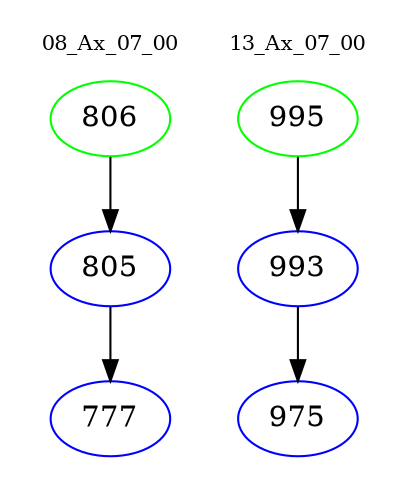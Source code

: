 digraph{
subgraph cluster_0 {
color = white
label = "08_Ax_07_00";
fontsize=10;
T0_806 [label="806", color="green"]
T0_806 -> T0_805 [color="black"]
T0_805 [label="805", color="blue"]
T0_805 -> T0_777 [color="black"]
T0_777 [label="777", color="blue"]
}
subgraph cluster_1 {
color = white
label = "13_Ax_07_00";
fontsize=10;
T1_995 [label="995", color="green"]
T1_995 -> T1_993 [color="black"]
T1_993 [label="993", color="blue"]
T1_993 -> T1_975 [color="black"]
T1_975 [label="975", color="blue"]
}
}
